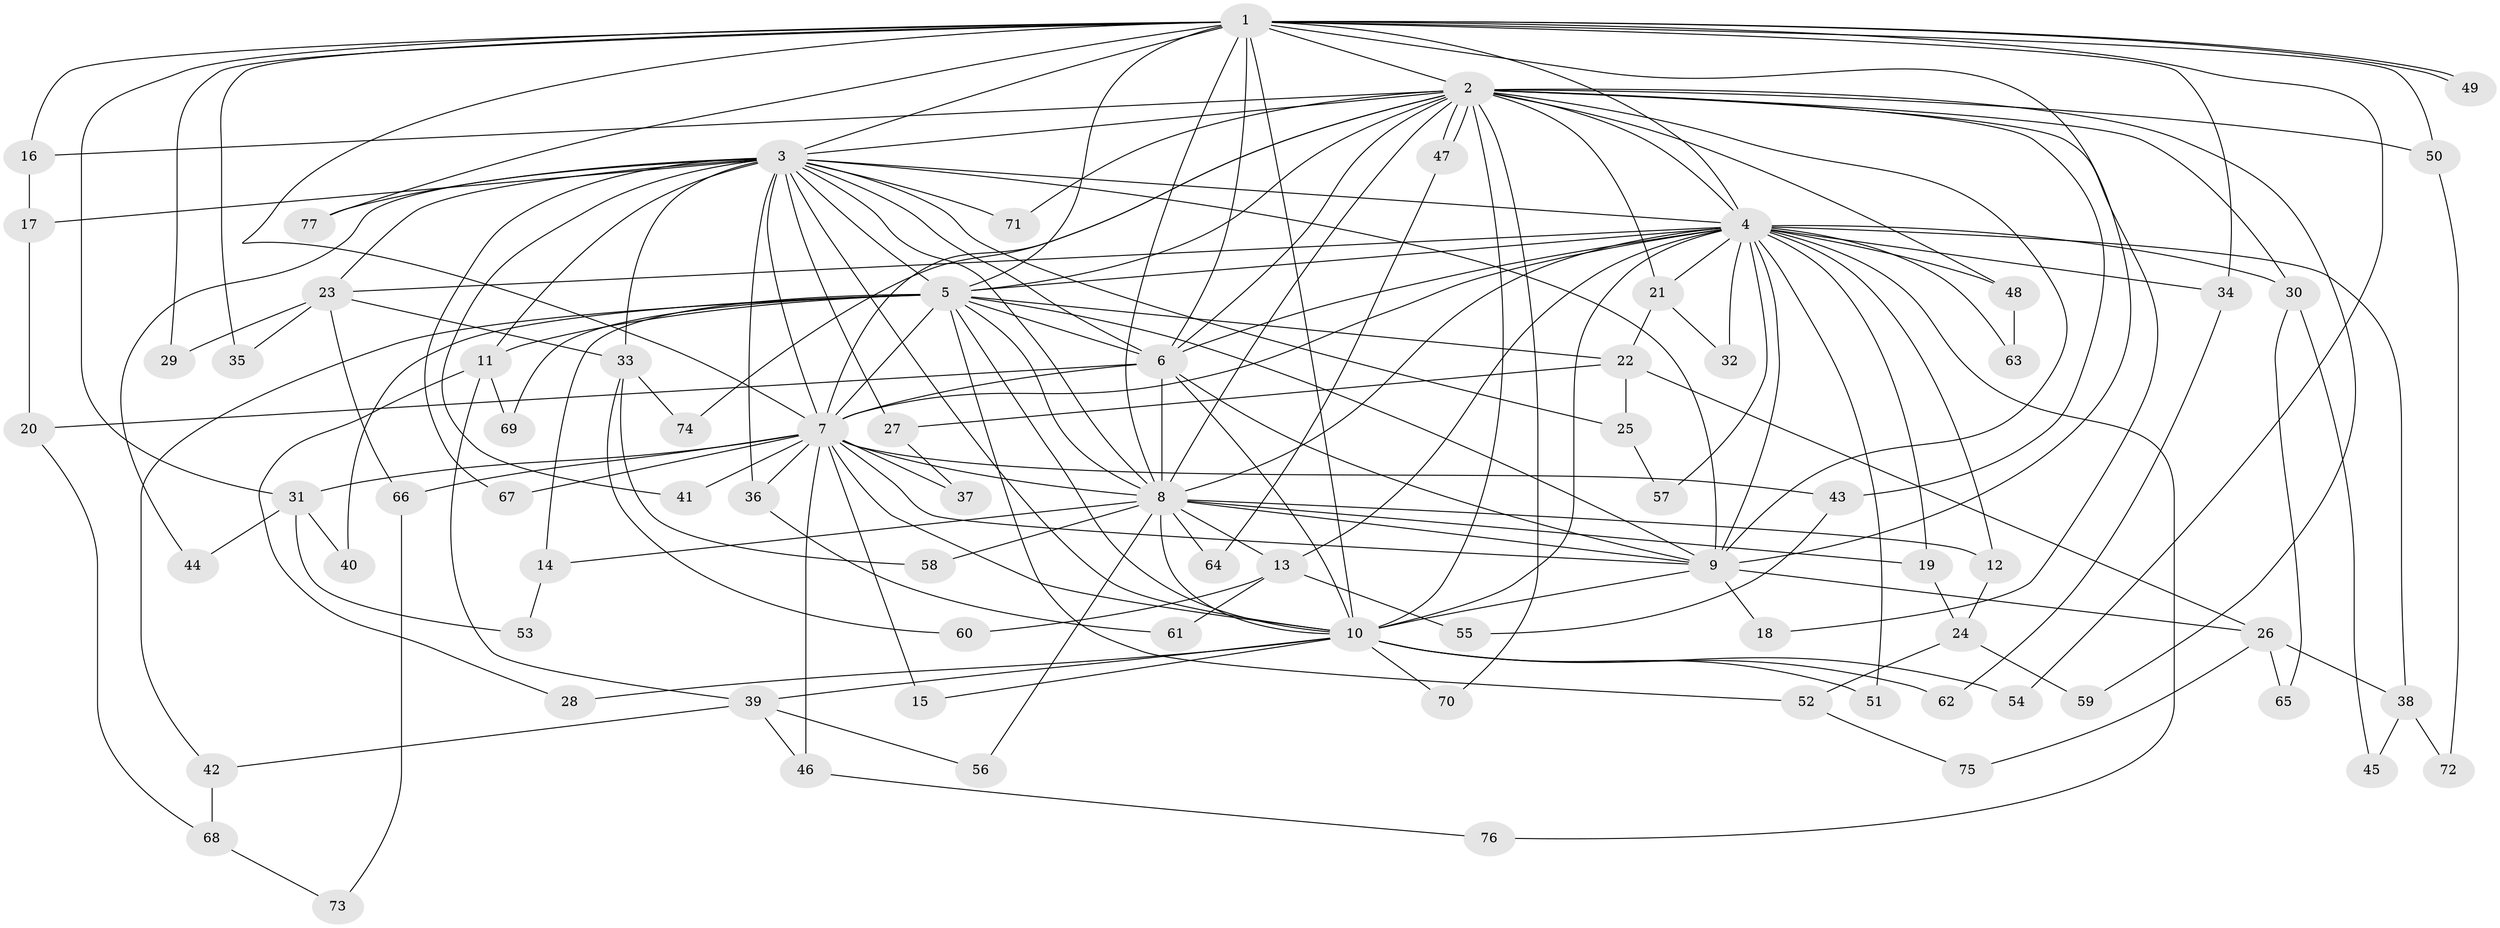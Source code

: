 // Generated by graph-tools (version 1.1) at 2025/44/03/09/25 04:44:01]
// undirected, 77 vertices, 179 edges
graph export_dot {
graph [start="1"]
  node [color=gray90,style=filled];
  1;
  2;
  3;
  4;
  5;
  6;
  7;
  8;
  9;
  10;
  11;
  12;
  13;
  14;
  15;
  16;
  17;
  18;
  19;
  20;
  21;
  22;
  23;
  24;
  25;
  26;
  27;
  28;
  29;
  30;
  31;
  32;
  33;
  34;
  35;
  36;
  37;
  38;
  39;
  40;
  41;
  42;
  43;
  44;
  45;
  46;
  47;
  48;
  49;
  50;
  51;
  52;
  53;
  54;
  55;
  56;
  57;
  58;
  59;
  60;
  61;
  62;
  63;
  64;
  65;
  66;
  67;
  68;
  69;
  70;
  71;
  72;
  73;
  74;
  75;
  76;
  77;
  1 -- 2;
  1 -- 3;
  1 -- 4;
  1 -- 5;
  1 -- 6;
  1 -- 7;
  1 -- 8;
  1 -- 9;
  1 -- 10;
  1 -- 16;
  1 -- 29;
  1 -- 31;
  1 -- 34;
  1 -- 35;
  1 -- 49;
  1 -- 49;
  1 -- 50;
  1 -- 54;
  1 -- 77;
  2 -- 3;
  2 -- 4;
  2 -- 5;
  2 -- 6;
  2 -- 7;
  2 -- 8;
  2 -- 9;
  2 -- 10;
  2 -- 16;
  2 -- 18;
  2 -- 21;
  2 -- 30;
  2 -- 43;
  2 -- 47;
  2 -- 47;
  2 -- 48;
  2 -- 50;
  2 -- 59;
  2 -- 70;
  2 -- 71;
  2 -- 74;
  3 -- 4;
  3 -- 5;
  3 -- 6;
  3 -- 7;
  3 -- 8;
  3 -- 9;
  3 -- 10;
  3 -- 11;
  3 -- 17;
  3 -- 23;
  3 -- 25;
  3 -- 27;
  3 -- 33;
  3 -- 36;
  3 -- 41;
  3 -- 44;
  3 -- 67;
  3 -- 71;
  3 -- 77;
  4 -- 5;
  4 -- 6;
  4 -- 7;
  4 -- 8;
  4 -- 9;
  4 -- 10;
  4 -- 12;
  4 -- 13;
  4 -- 19;
  4 -- 21;
  4 -- 23;
  4 -- 30;
  4 -- 32;
  4 -- 34;
  4 -- 38;
  4 -- 48;
  4 -- 51;
  4 -- 57;
  4 -- 63;
  4 -- 76;
  5 -- 6;
  5 -- 7;
  5 -- 8;
  5 -- 9;
  5 -- 10;
  5 -- 11;
  5 -- 14;
  5 -- 22;
  5 -- 40;
  5 -- 42;
  5 -- 52;
  5 -- 69;
  6 -- 7;
  6 -- 8;
  6 -- 9;
  6 -- 10;
  6 -- 20;
  7 -- 8;
  7 -- 9;
  7 -- 10;
  7 -- 15;
  7 -- 31;
  7 -- 36;
  7 -- 37;
  7 -- 41;
  7 -- 43;
  7 -- 46;
  7 -- 66;
  7 -- 67;
  8 -- 9;
  8 -- 10;
  8 -- 12;
  8 -- 13;
  8 -- 14;
  8 -- 19;
  8 -- 56;
  8 -- 58;
  8 -- 64;
  9 -- 10;
  9 -- 18;
  9 -- 26;
  10 -- 15;
  10 -- 28;
  10 -- 39;
  10 -- 51;
  10 -- 54;
  10 -- 62;
  10 -- 70;
  11 -- 28;
  11 -- 39;
  11 -- 69;
  12 -- 24;
  13 -- 55;
  13 -- 60;
  13 -- 61;
  14 -- 53;
  16 -- 17;
  17 -- 20;
  19 -- 24;
  20 -- 68;
  21 -- 22;
  21 -- 32;
  22 -- 25;
  22 -- 26;
  22 -- 27;
  23 -- 29;
  23 -- 33;
  23 -- 35;
  23 -- 66;
  24 -- 52;
  24 -- 59;
  25 -- 57;
  26 -- 38;
  26 -- 65;
  26 -- 75;
  27 -- 37;
  30 -- 45;
  30 -- 65;
  31 -- 40;
  31 -- 44;
  31 -- 53;
  33 -- 58;
  33 -- 60;
  33 -- 74;
  34 -- 62;
  36 -- 61;
  38 -- 45;
  38 -- 72;
  39 -- 42;
  39 -- 46;
  39 -- 56;
  42 -- 68;
  43 -- 55;
  46 -- 76;
  47 -- 64;
  48 -- 63;
  50 -- 72;
  52 -- 75;
  66 -- 73;
  68 -- 73;
}
